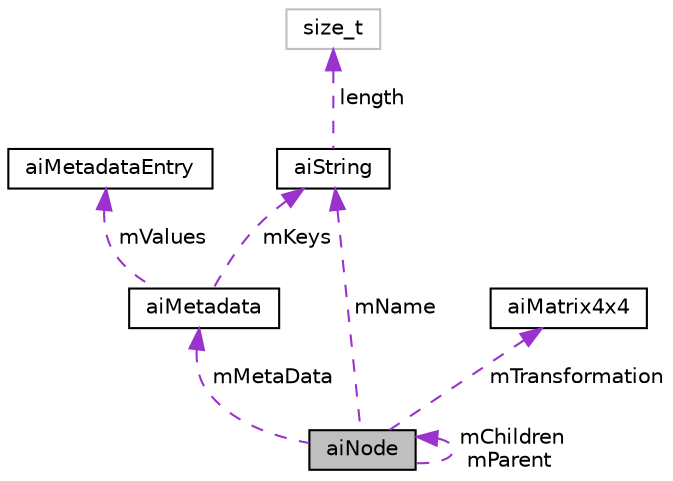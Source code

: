 digraph "aiNode"
{
  edge [fontname="Helvetica",fontsize="10",labelfontname="Helvetica",labelfontsize="10"];
  node [fontname="Helvetica",fontsize="10",shape=record];
  Node1 [label="aiNode",height=0.2,width=0.4,color="black", fillcolor="grey75", style="filled" fontcolor="black"];
  Node2 -> Node1 [dir="back",color="darkorchid3",fontsize="10",style="dashed",label=" mName" ,fontname="Helvetica"];
  Node2 [label="aiString",height=0.2,width=0.4,color="black", fillcolor="white", style="filled",URL="$structai_string.html"];
  Node3 -> Node2 [dir="back",color="darkorchid3",fontsize="10",style="dashed",label=" length" ,fontname="Helvetica"];
  Node3 [label="size_t",height=0.2,width=0.4,color="grey75", fillcolor="white", style="filled"];
  Node4 -> Node1 [dir="back",color="darkorchid3",fontsize="10",style="dashed",label=" mMetaData" ,fontname="Helvetica"];
  Node4 [label="aiMetadata",height=0.2,width=0.4,color="black", fillcolor="white", style="filled",URL="$structai_metadata.html"];
  Node2 -> Node4 [dir="back",color="darkorchid3",fontsize="10",style="dashed",label=" mKeys" ,fontname="Helvetica"];
  Node5 -> Node4 [dir="back",color="darkorchid3",fontsize="10",style="dashed",label=" mValues" ,fontname="Helvetica"];
  Node5 [label="aiMetadataEntry",height=0.2,width=0.4,color="black", fillcolor="white", style="filled",URL="$structai_metadata_entry.html"];
  Node6 -> Node1 [dir="back",color="darkorchid3",fontsize="10",style="dashed",label=" mTransformation" ,fontname="Helvetica"];
  Node6 [label="aiMatrix4x4",height=0.2,width=0.4,color="black", fillcolor="white", style="filled",URL="$structai_matrix4x4.html"];
  Node1 -> Node1 [dir="back",color="darkorchid3",fontsize="10",style="dashed",label=" mChildren\nmParent" ,fontname="Helvetica"];
}
